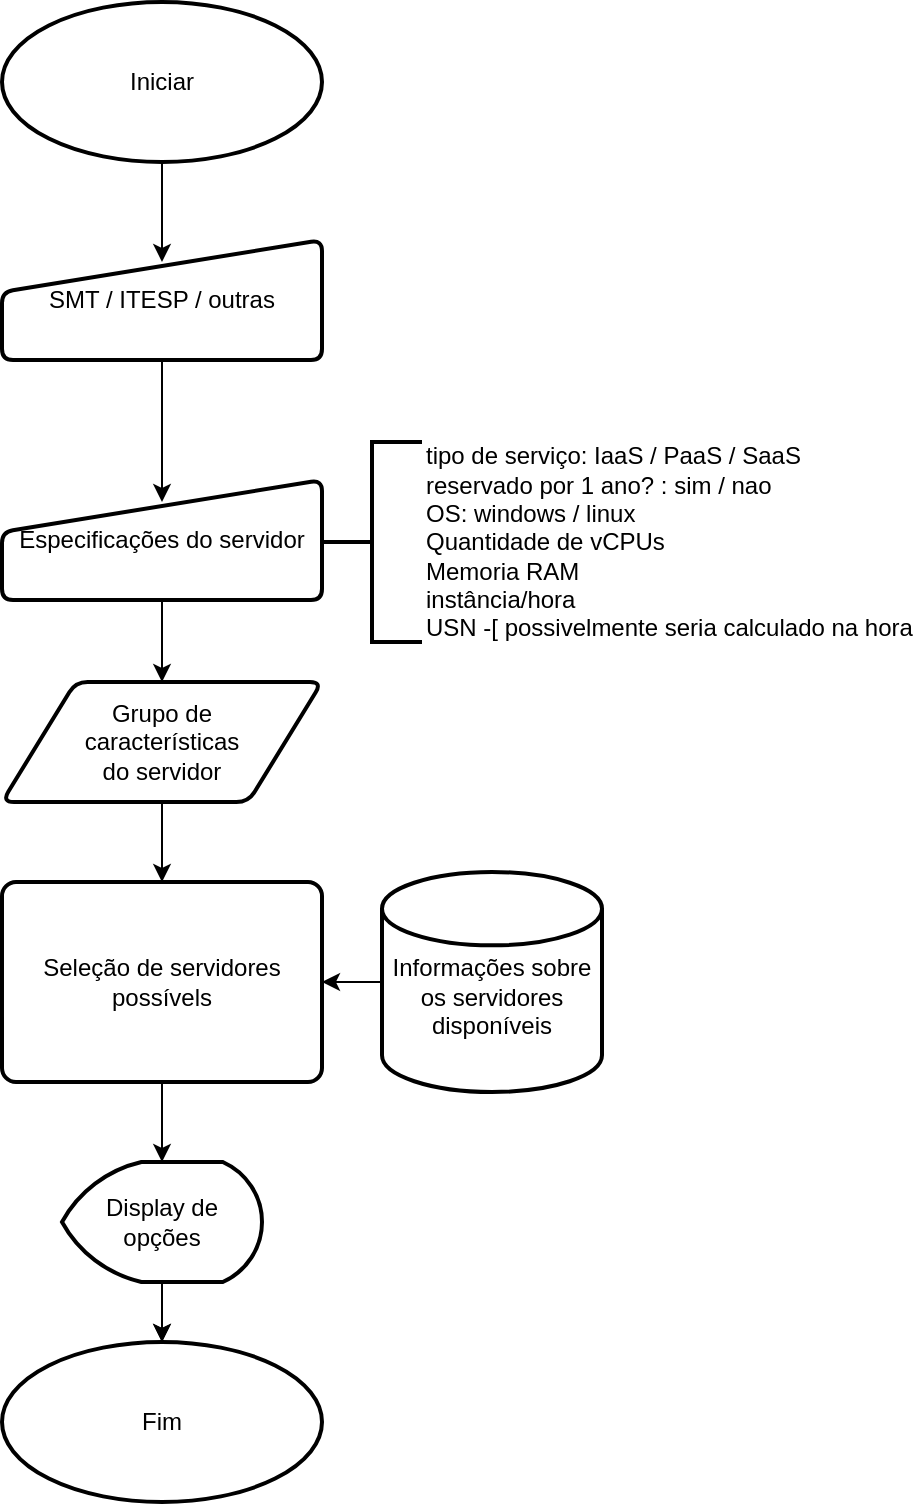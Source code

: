 <mxfile version="22.1.5" type="github">
  <diagram id="C5RBs43oDa-KdzZeNtuy" name="Page-1">
    <mxGraphModel dx="1024" dy="549" grid="1" gridSize="10" guides="1" tooltips="1" connect="1" arrows="1" fold="1" page="1" pageScale="1" pageWidth="827" pageHeight="1169" math="0" shadow="0">
      <root>
        <mxCell id="WIyWlLk6GJQsqaUBKTNV-0" />
        <mxCell id="WIyWlLk6GJQsqaUBKTNV-1" parent="WIyWlLk6GJQsqaUBKTNV-0" />
        <mxCell id="SdO-9JioLkY82yAIHjSf-33" value="" style="edgeStyle=orthogonalEdgeStyle;rounded=0;orthogonalLoop=1;jettySize=auto;html=1;entryX=0.5;entryY=0.183;entryDx=0;entryDy=0;entryPerimeter=0;" edge="1" parent="WIyWlLk6GJQsqaUBKTNV-1" source="SdO-9JioLkY82yAIHjSf-2" target="SdO-9JioLkY82yAIHjSf-4">
          <mxGeometry relative="1" as="geometry" />
        </mxCell>
        <mxCell id="SdO-9JioLkY82yAIHjSf-2" value="SMT / ITESP / outras" style="html=1;strokeWidth=2;shape=manualInput;whiteSpace=wrap;rounded=1;size=26;arcSize=11;" vertex="1" parent="WIyWlLk6GJQsqaUBKTNV-1">
          <mxGeometry x="240" y="199" width="160" height="60" as="geometry" />
        </mxCell>
        <mxCell id="SdO-9JioLkY82yAIHjSf-27" value="" style="edgeStyle=orthogonalEdgeStyle;rounded=0;orthogonalLoop=1;jettySize=auto;html=1;" edge="1" parent="WIyWlLk6GJQsqaUBKTNV-1" source="SdO-9JioLkY82yAIHjSf-4" target="SdO-9JioLkY82yAIHjSf-12">
          <mxGeometry relative="1" as="geometry" />
        </mxCell>
        <mxCell id="SdO-9JioLkY82yAIHjSf-4" value="Especificações do servidor" style="html=1;strokeWidth=2;shape=manualInput;whiteSpace=wrap;rounded=1;size=26;arcSize=11;" vertex="1" parent="WIyWlLk6GJQsqaUBKTNV-1">
          <mxGeometry x="240" y="319" width="160" height="60" as="geometry" />
        </mxCell>
        <mxCell id="SdO-9JioLkY82yAIHjSf-5" value="tipo de serviço: IaaS / PaaS / SaaS&lt;br&gt;reservado por 1 ano? : sim / nao&lt;br&gt;OS: windows / linux&lt;br&gt;Quantidade de vCPUs&lt;br&gt;Memoria RAM&lt;br&gt;instância/hora&lt;br&gt;USN -[ possivelmente seria calculado na hora" style="strokeWidth=2;html=1;shape=mxgraph.flowchart.annotation_2;align=left;labelPosition=right;pointerEvents=1;" vertex="1" parent="WIyWlLk6GJQsqaUBKTNV-1">
          <mxGeometry x="400" y="300" width="50" height="100" as="geometry" />
        </mxCell>
        <mxCell id="SdO-9JioLkY82yAIHjSf-34" value="" style="edgeStyle=orthogonalEdgeStyle;rounded=0;orthogonalLoop=1;jettySize=auto;html=1;" edge="1" parent="WIyWlLk6GJQsqaUBKTNV-1" source="SdO-9JioLkY82yAIHjSf-11" target="SdO-9JioLkY82yAIHjSf-15">
          <mxGeometry relative="1" as="geometry" />
        </mxCell>
        <mxCell id="SdO-9JioLkY82yAIHjSf-11" value="&lt;div&gt;&lt;br&gt;&lt;/div&gt;&lt;div&gt;Informações sobre os servidores disponíveis&lt;/div&gt;" style="strokeWidth=2;html=1;shape=mxgraph.flowchart.database;whiteSpace=wrap;" vertex="1" parent="WIyWlLk6GJQsqaUBKTNV-1">
          <mxGeometry x="430" y="515" width="110" height="110" as="geometry" />
        </mxCell>
        <mxCell id="SdO-9JioLkY82yAIHjSf-23" style="edgeStyle=orthogonalEdgeStyle;rounded=0;orthogonalLoop=1;jettySize=auto;html=1;entryX=0.5;entryY=0;entryDx=0;entryDy=0;" edge="1" parent="WIyWlLk6GJQsqaUBKTNV-1" source="SdO-9JioLkY82yAIHjSf-12" target="SdO-9JioLkY82yAIHjSf-15">
          <mxGeometry relative="1" as="geometry" />
        </mxCell>
        <mxCell id="SdO-9JioLkY82yAIHjSf-12" value="&lt;div&gt;Grupo de&lt;/div&gt;&lt;div&gt;características&lt;/div&gt;&lt;div&gt;do servidor&lt;/div&gt;" style="shape=parallelogram;html=1;strokeWidth=2;perimeter=parallelogramPerimeter;whiteSpace=wrap;rounded=1;arcSize=12;size=0.23;" vertex="1" parent="WIyWlLk6GJQsqaUBKTNV-1">
          <mxGeometry x="240" y="420" width="160" height="60" as="geometry" />
        </mxCell>
        <mxCell id="SdO-9JioLkY82yAIHjSf-30" value="" style="edgeStyle=orthogonalEdgeStyle;rounded=0;orthogonalLoop=1;jettySize=auto;html=1;" edge="1" parent="WIyWlLk6GJQsqaUBKTNV-1" source="SdO-9JioLkY82yAIHjSf-14" target="SdO-9JioLkY82yAIHjSf-20">
          <mxGeometry relative="1" as="geometry" />
        </mxCell>
        <mxCell id="SdO-9JioLkY82yAIHjSf-31" value="" style="edgeStyle=orthogonalEdgeStyle;rounded=0;orthogonalLoop=1;jettySize=auto;html=1;" edge="1" parent="WIyWlLk6GJQsqaUBKTNV-1" source="SdO-9JioLkY82yAIHjSf-14" target="SdO-9JioLkY82yAIHjSf-20">
          <mxGeometry relative="1" as="geometry" />
        </mxCell>
        <mxCell id="SdO-9JioLkY82yAIHjSf-14" value="&lt;div&gt;Display de&lt;br&gt;&lt;/div&gt;&lt;div&gt;opções&lt;/div&gt;" style="strokeWidth=2;html=1;shape=mxgraph.flowchart.display;whiteSpace=wrap;" vertex="1" parent="WIyWlLk6GJQsqaUBKTNV-1">
          <mxGeometry x="270" y="660" width="100" height="60" as="geometry" />
        </mxCell>
        <mxCell id="SdO-9JioLkY82yAIHjSf-29" value="" style="edgeStyle=orthogonalEdgeStyle;rounded=0;orthogonalLoop=1;jettySize=auto;html=1;" edge="1" parent="WIyWlLk6GJQsqaUBKTNV-1" source="SdO-9JioLkY82yAIHjSf-15" target="SdO-9JioLkY82yAIHjSf-14">
          <mxGeometry relative="1" as="geometry" />
        </mxCell>
        <mxCell id="SdO-9JioLkY82yAIHjSf-15" value="Seleção de servidores possívels" style="rounded=1;whiteSpace=wrap;html=1;absoluteArcSize=1;arcSize=14;strokeWidth=2;" vertex="1" parent="WIyWlLk6GJQsqaUBKTNV-1">
          <mxGeometry x="240" y="520" width="160" height="100" as="geometry" />
        </mxCell>
        <mxCell id="SdO-9JioLkY82yAIHjSf-32" value="" style="edgeStyle=orthogonalEdgeStyle;rounded=0;orthogonalLoop=1;jettySize=auto;html=1;exitX=0.5;exitY=1;exitDx=0;exitDy=0;exitPerimeter=0;entryX=0.5;entryY=0.183;entryDx=0;entryDy=0;entryPerimeter=0;" edge="1" parent="WIyWlLk6GJQsqaUBKTNV-1" source="SdO-9JioLkY82yAIHjSf-19" target="SdO-9JioLkY82yAIHjSf-2">
          <mxGeometry relative="1" as="geometry">
            <mxPoint x="320" y="172" as="sourcePoint" />
            <mxPoint x="300" y="185" as="targetPoint" />
          </mxGeometry>
        </mxCell>
        <mxCell id="SdO-9JioLkY82yAIHjSf-19" value="Iniciar" style="strokeWidth=2;html=1;shape=mxgraph.flowchart.start_1;whiteSpace=wrap;" vertex="1" parent="WIyWlLk6GJQsqaUBKTNV-1">
          <mxGeometry x="240" y="80" width="160" height="80" as="geometry" />
        </mxCell>
        <mxCell id="SdO-9JioLkY82yAIHjSf-20" value="&lt;div&gt;Fim&lt;/div&gt;" style="strokeWidth=2;html=1;shape=mxgraph.flowchart.start_1;whiteSpace=wrap;" vertex="1" parent="WIyWlLk6GJQsqaUBKTNV-1">
          <mxGeometry x="240" y="750" width="160" height="80" as="geometry" />
        </mxCell>
      </root>
    </mxGraphModel>
  </diagram>
</mxfile>
